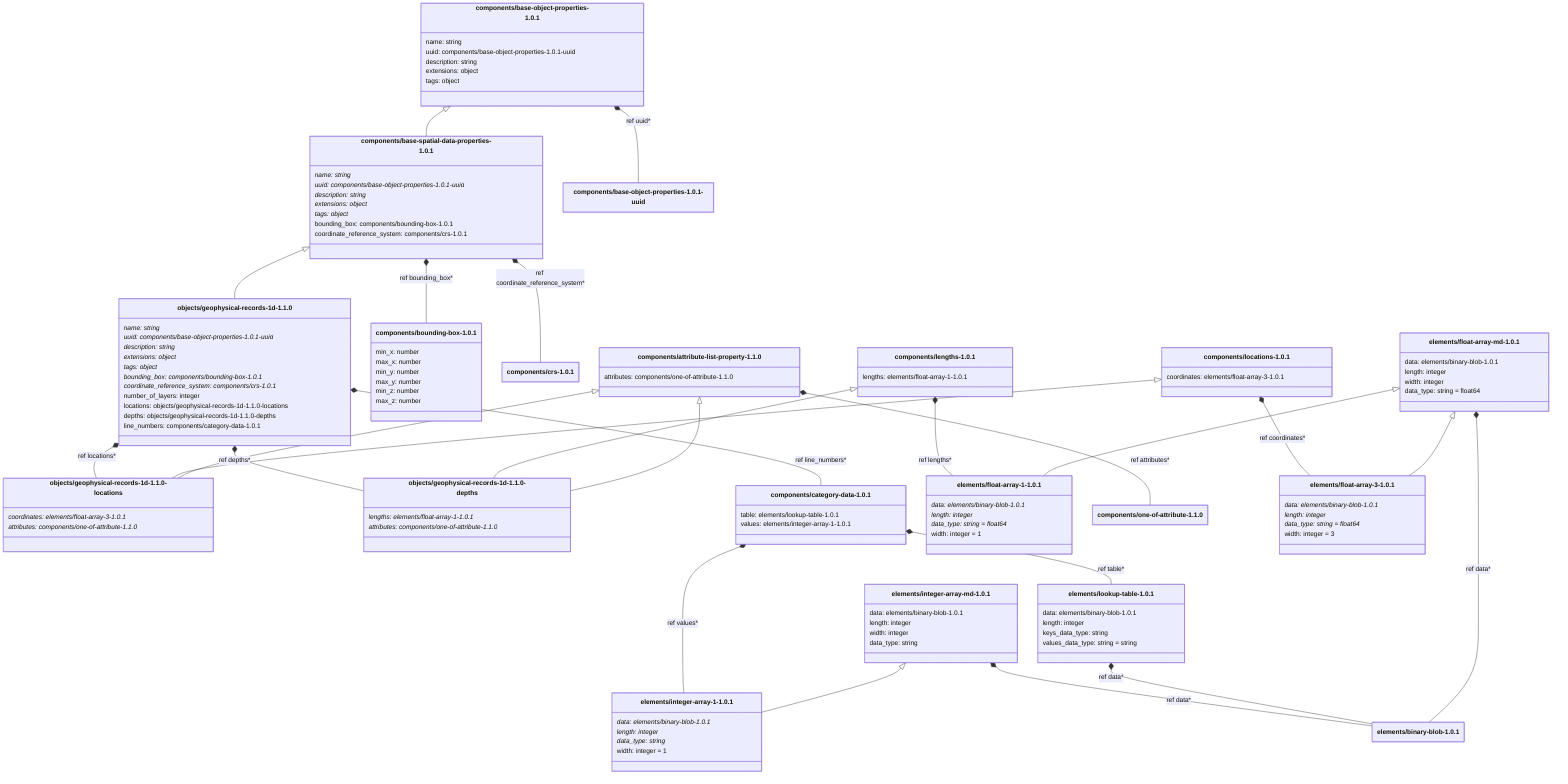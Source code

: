 ---
config:
    class:
        hideEmptyMembersBox: true
---

classDiagram
    class `components/base-object-properties-1.0.1`:::schemaComponent {
        name: string
        uuid: components/base-object-properties-1.0.1-uuid
        description: string
        extensions: object
        tags: object
    }
    class `components/base-spatial-data-properties-1.0.1`:::schemaComponent {
        name: string*
        uuid: components/base-object-properties-1.0.1-uuid*
        description: string*
        extensions: object*
        tags: object*
        bounding_box: components/bounding-box-1.0.1
        coordinate_reference_system: components/crs-1.0.1
    }
    `components/base-object-properties-1.0.1` <|-- `components/base-spatial-data-properties-1.0.1`
    class `objects/geophysical-records-1d-1.1.0`:::schemaObject {
        name: string*
        uuid: components/base-object-properties-1.0.1-uuid*
        description: string*
        extensions: object*
        tags: object*
        bounding_box: components/bounding-box-1.0.1*
        coordinate_reference_system: components/crs-1.0.1*
        number_of_layers: integer
        locations: objects/geophysical-records-1d-1.1.0-locations
        depths: objects/geophysical-records-1d-1.1.0-depths
        line_numbers: components/category-data-1.0.1
    }
    `components/base-spatial-data-properties-1.0.1` <|-- `objects/geophysical-records-1d-1.1.0`
    `components/base-object-properties-1.0.1` *-- `components/base-object-properties-1.0.1-uuid` : ref uuid*
    `components/base-spatial-data-properties-1.0.1` *-- `components/bounding-box-1.0.1` : ref bounding_box*
    `components/base-spatial-data-properties-1.0.1` *-- `components/crs-1.0.1` : ref coordinate_reference_system*
    `objects/geophysical-records-1d-1.1.0` *-- `objects/geophysical-records-1d-1.1.0-locations` : ref locations*
    `objects/geophysical-records-1d-1.1.0` *-- `objects/geophysical-records-1d-1.1.0-depths` : ref depths*
    `objects/geophysical-records-1d-1.1.0` *-- `components/category-data-1.0.1` : ref line_numbers*
    class `components/base-object-properties-1.0.1-uuid`:::schemaImplicit {
    }
    class `components/category-data-1.0.1`:::schemaComponent {
        table: elements/lookup-table-1.0.1
        values: elements/integer-array-1-1.0.1
    }
    `components/category-data-1.0.1` *-- `elements/lookup-table-1.0.1` : ref table*
    `components/category-data-1.0.1` *-- `elements/integer-array-1-1.0.1` : ref values*
    class `elements/integer-array-md-1.0.1`:::schemaElement {
        data: elements/binary-blob-1.0.1
        length: integer
        width: integer
        data_type: string
    }
    class `elements/integer-array-1-1.0.1`:::schemaElement {
        data: elements/binary-blob-1.0.1*
        length: integer*
        data_type: string*
        width: integer = 1
    }
    `elements/integer-array-md-1.0.1` <|-- `elements/integer-array-1-1.0.1`
    `elements/integer-array-md-1.0.1` *-- `elements/binary-blob-1.0.1` : ref data*
    class `elements/binary-blob-1.0.1`:::schemaElement {
    }
    class `elements/lookup-table-1.0.1`:::schemaElement {
        data: elements/binary-blob-1.0.1
        length: integer
        keys_data_type: string
        values_data_type: string = string
    }
    `elements/lookup-table-1.0.1` *-- `elements/binary-blob-1.0.1` : ref data*
    class `components/bounding-box-1.0.1`:::schemaComponent {
        min_x: number
        max_x: number
        min_y: number
        max_y: number
        min_z: number
        max_z: number
    }
    class `components/lengths-1.0.1`:::schemaComponent {
        lengths: elements/float-array-1-1.0.1
    }
    class `components/attribute-list-property-1.1.0`:::schemaComponent {
        attributes: components/one-of-attribute-1.1.0
    }
    class `objects/geophysical-records-1d-1.1.0-depths`:::schemaImplicit {
        lengths: elements/float-array-1-1.0.1*
        attributes: components/one-of-attribute-1.1.0*
    }
    `components/lengths-1.0.1` <|-- `objects/geophysical-records-1d-1.1.0-depths`
    `components/attribute-list-property-1.1.0` <|-- `objects/geophysical-records-1d-1.1.0-depths`
    `components/lengths-1.0.1` *-- `elements/float-array-1-1.0.1` : ref lengths*
    `components/attribute-list-property-1.1.0` *-- `components/one-of-attribute-1.1.0` : ref attributes*
    class `elements/float-array-md-1.0.1`:::schemaElement {
        data: elements/binary-blob-1.0.1
        length: integer
        width: integer
        data_type: string = float64
    }
    class `elements/float-array-1-1.0.1`:::schemaElement {
        data: elements/binary-blob-1.0.1*
        length: integer*
        data_type: string = float64*
        width: integer = 1
    }
    `elements/float-array-md-1.0.1` <|-- `elements/float-array-1-1.0.1`
    `elements/float-array-md-1.0.1` *-- `elements/binary-blob-1.0.1` : ref data*
    class `components/one-of-attribute-1.1.0`:::schemaComponent {
    }
    class `components/locations-1.0.1`:::schemaComponent {
        coordinates: elements/float-array-3-1.0.1
    }
    class `objects/geophysical-records-1d-1.1.0-locations`:::schemaImplicit {
        coordinates: elements/float-array-3-1.0.1*
        attributes: components/one-of-attribute-1.1.0*
    }
    `components/locations-1.0.1` <|-- `objects/geophysical-records-1d-1.1.0-locations`
    `components/attribute-list-property-1.1.0` <|-- `objects/geophysical-records-1d-1.1.0-locations`
    `components/locations-1.0.1` *-- `elements/float-array-3-1.0.1` : ref coordinates*
    class `elements/float-array-3-1.0.1`:::schemaElement {
        data: elements/binary-blob-1.0.1*
        length: integer*
        data_type: string = float64*
        width: integer = 3
    }
    `elements/float-array-md-1.0.1` <|-- `elements/float-array-3-1.0.1`
    class `components/crs-1.0.1`:::schemaComponent {
    }